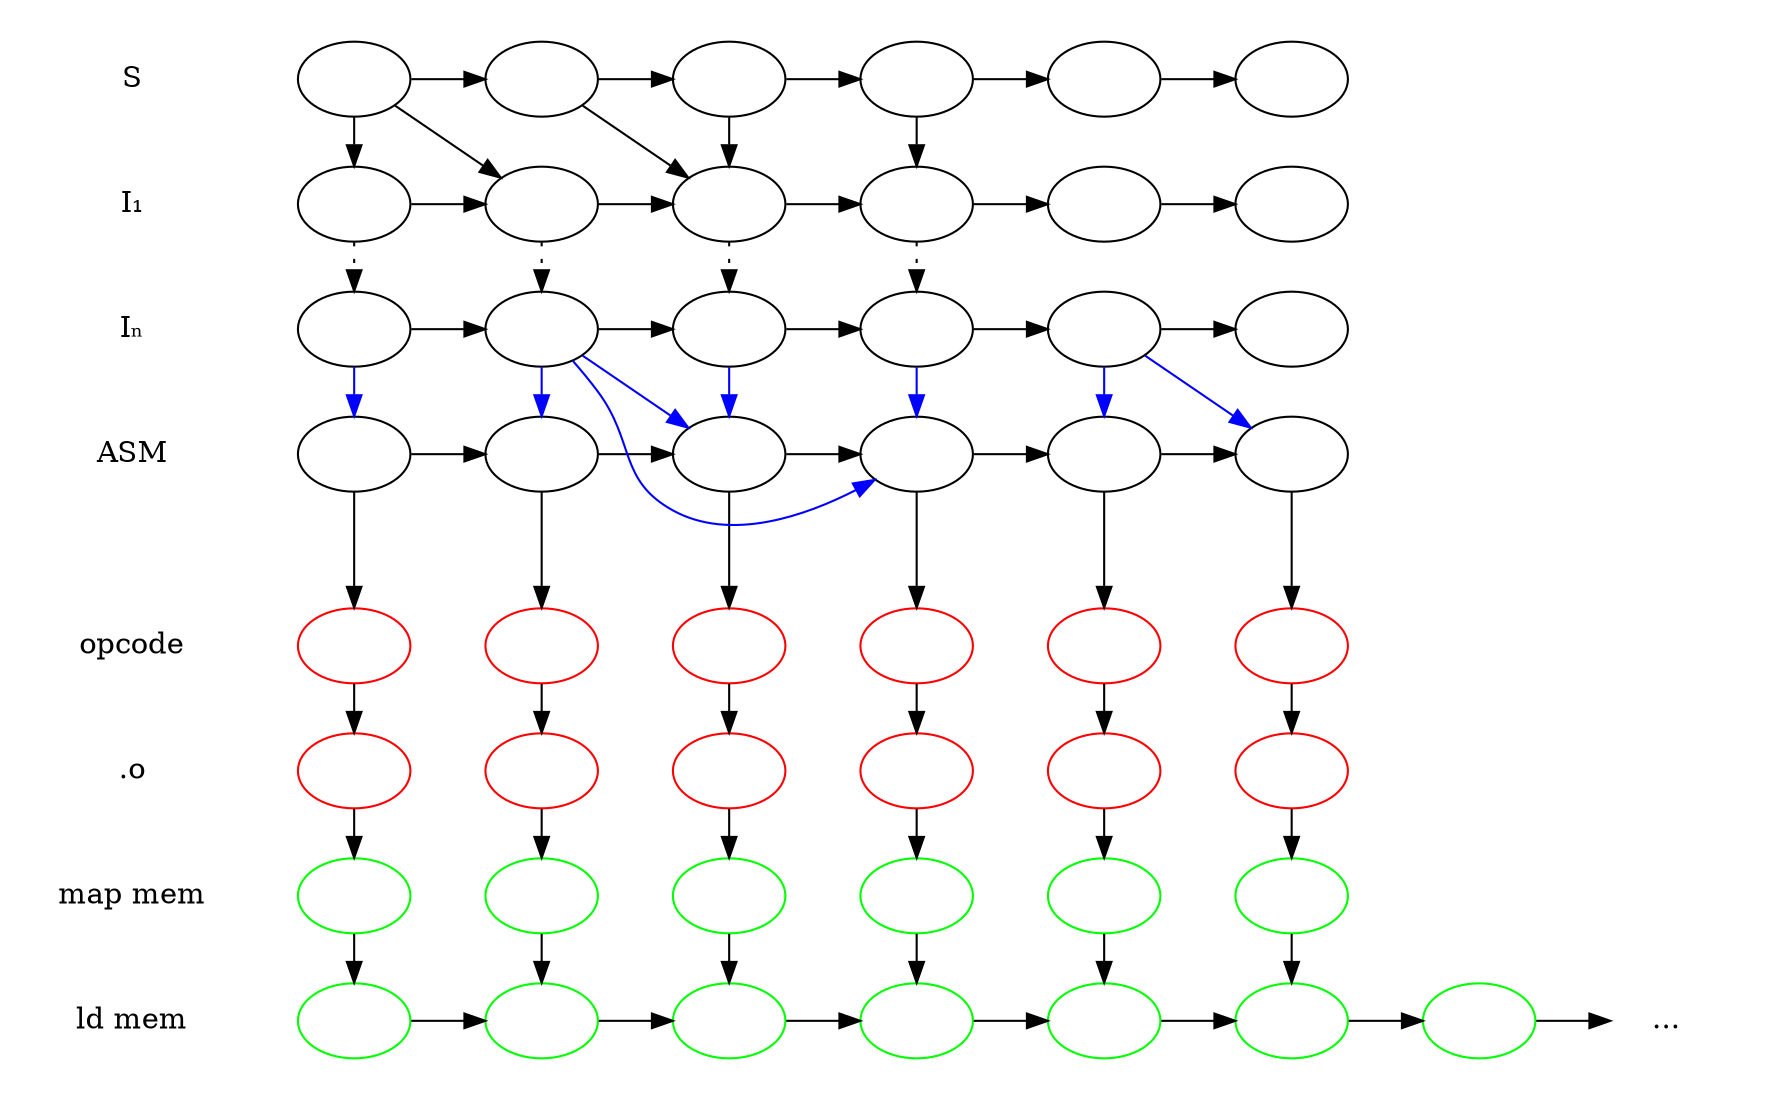 digraph G {
    node [
        label = ""
    ]
    rankdir = LR
    subgraph cluster_ld {
        style = invis
        node [ color = green ]
        ld1 -> ld2 -> ld3 -> ld4 -> ld5 -> ld6 -> ld7 -> ld8
        ld [ label = "ld mem", shape = none ]
        ld8 [ label = "...", shape = none]
        ld -> ld1 [ style = invis ]
    }
    subgraph cluster_map {
        style = invis
        node [ color = green ]
        edge [ style = invis ]
        map -> map1 -> map2 -> map3 -> map4 -> map5 -> map6
        map [ label = "map mem", shape = none ]
    }
    subgraph cluster_obj {
        style = invis
        node [ color = red ]
        edge [ style = invis ]
        obj -> obj1 -> obj2 -> obj3 -> obj4 -> obj5 -> obj6
        obj [ label = ".o", shape = none ]
    }
    subgraph cluster_op {
        style = invis
        node [ color = red ]
        edge [ style = invis ]
        op -> op1 -> op2 -> op3 -> op4 -> op5 -> op6
        op [ label = opcode, shape = none ]
    }
    subgraph cluster_ASM {
        style = invis
        asm1 -> asm2 -> asm3 -> asm4 -> asm5 -> asm6
        ASM [ label = ASM, shape = none ]
        ASM -> asm1 [ style = invis ]
    }
    subgraph cluster_In {
        style = invis
        in1 -> in2 -> in3 -> in4 -> in5 -> in6
        In [ label = Iₙ, shape = none ]
        In -> in1 [ style = invis ]
    }
    subgraph cluster_I1 {
        style = invis
        i11 -> i12 -> i13 -> i14 -> i15 -> i16
        I1 [ label = I₁, shape = none ]
        I1 -> i11 [ style = invis ]
    }
    subgraph cluster_S {
        style = invis
        s1 -> s2 -> s3 -> s4 -> s5 -> s6
        S [ label = S, shape = none ]
        S -> s1 [ style = invis ]
    }
    subgraph {
        edge [ constraint = false ]
        s1 -> i11 
        s1 -> i12
        s2 -> i13
        s3 -> i13
        s4 -> i14
        subgraph {
            edge [ style = dotted ]
            i11 -> in1
            i12 -> in2
            i13 -> in3
            i14 -> in4
        }
        subgraph {
            edge [ color = blue ]
            in1 -> asm1
            in2 -> asm2
            in2 -> asm3
            in2 -> asm4
            in3 -> asm3
            in4 -> asm4
            in5 -> asm5
            in5 -> asm6
        }

        asm1 -> op1
        asm2 -> op2
        asm3 -> op3
        asm4 -> op4
        asm5 -> op5
        asm6 -> op6

        op1 -> obj1
        op2 -> obj2
        op3 -> obj3
        op4 -> obj4
        op5 -> obj5
        op6 -> obj6

        obj1 -> map1
        obj2 -> map2
        obj3 -> map3
        obj4 -> map4
        obj5 -> map5
        obj6 -> map6

        map1 -> ld1
        map2 -> ld2
        map3 -> ld3
        map4 -> ld4
        map5 -> ld5
        map6 -> ld6
    }
}
